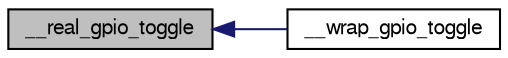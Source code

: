 digraph "__real_gpio_toggle"
{
  edge [fontname="FreeSans",fontsize="10",labelfontname="FreeSans",labelfontsize="10"];
  node [fontname="FreeSans",fontsize="10",shape=record];
  rankdir="LR";
  Node1 [label="__real_gpio_toggle",height=0.2,width=0.4,color="black", fillcolor="grey75", style="filled", fontcolor="black"];
  Node1 -> Node2 [dir="back",color="midnightblue",fontsize="10",style="solid",fontname="FreeSans"];
  Node2 [label="__wrap_gpio_toggle",height=0.2,width=0.4,color="black", fillcolor="white", style="filled",URL="$gpio__ext__common_8c.html#a311ac96cea5dda529289063168901abb"];
}
